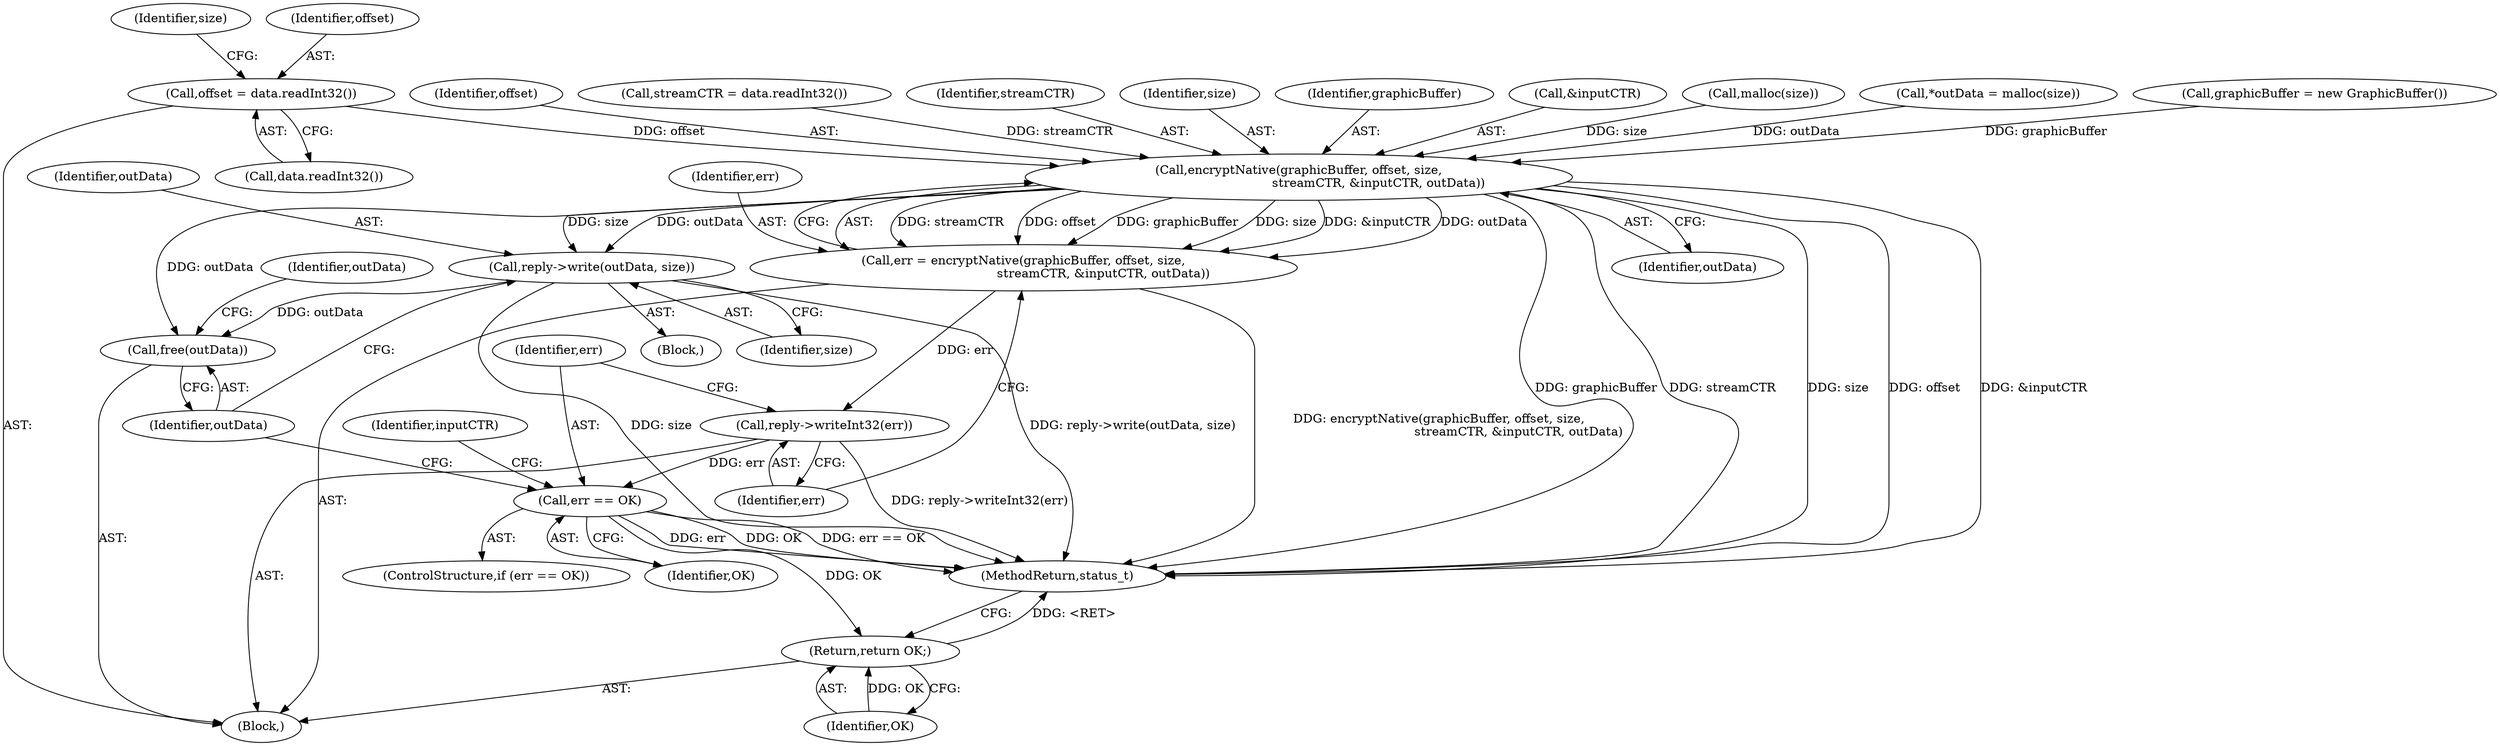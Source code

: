 digraph "0_Android_c82e31a7039a03dca7b37c65b7890ba5c1e18ced@API" {
"1000266" [label="(Call,offset = data.readInt32())"];
"1000286" [label="(Call,encryptNative(graphicBuffer, offset, size,\n                                         streamCTR, &inputCTR, outData))"];
"1000284" [label="(Call,err = encryptNative(graphicBuffer, offset, size,\n                                         streamCTR, &inputCTR, outData))"];
"1000294" [label="(Call,reply->writeInt32(err))"];
"1000297" [label="(Call,err == OK)"];
"1000311" [label="(Return,return OK;)"];
"1000303" [label="(Call,reply->write(outData, size))"];
"1000306" [label="(Call,free(outData))"];
"1000288" [label="(Identifier,offset)"];
"1000271" [label="(Identifier,size)"];
"1000298" [label="(Identifier,err)"];
"1000266" [label="(Call,offset = data.readInt32())"];
"1000286" [label="(Call,encryptNative(graphicBuffer, offset, size,\n                                         streamCTR, &inputCTR, outData))"];
"1000268" [label="(Call,data.readInt32())"];
"1000303" [label="(Call,reply->write(outData, size))"];
"1000274" [label="(Call,streamCTR = data.readInt32())"];
"1000285" [label="(Identifier,err)"];
"1000312" [label="(Identifier,OK)"];
"1000304" [label="(Identifier,outData)"];
"1000290" [label="(Identifier,streamCTR)"];
"1000252" [label="(Block,)"];
"1000309" [label="(Identifier,outData)"];
"1000311" [label="(Return,return OK;)"];
"1000289" [label="(Identifier,size)"];
"1000306" [label="(Call,free(outData))"];
"1000297" [label="(Call,err == OK)"];
"1000296" [label="(ControlStructure,if (err == OK))"];
"1000307" [label="(Identifier,outData)"];
"1000295" [label="(Identifier,err)"];
"1000305" [label="(Identifier,size)"];
"1000287" [label="(Identifier,graphicBuffer)"];
"1000302" [label="(Identifier,inputCTR)"];
"1000293" [label="(Identifier,outData)"];
"1000291" [label="(Call,&inputCTR)"];
"1000280" [label="(Call,malloc(size))"];
"1000267" [label="(Identifier,offset)"];
"1000299" [label="(Identifier,OK)"];
"1000300" [label="(Block,)"];
"1000294" [label="(Call,reply->writeInt32(err))"];
"1000284" [label="(Call,err = encryptNative(graphicBuffer, offset, size,\n                                         streamCTR, &inputCTR, outData))"];
"1000401" [label="(MethodReturn,status_t)"];
"1000278" [label="(Call,*outData = malloc(size))"];
"1000258" [label="(Call,graphicBuffer = new GraphicBuffer())"];
"1000266" -> "1000252"  [label="AST: "];
"1000266" -> "1000268"  [label="CFG: "];
"1000267" -> "1000266"  [label="AST: "];
"1000268" -> "1000266"  [label="AST: "];
"1000271" -> "1000266"  [label="CFG: "];
"1000266" -> "1000286"  [label="DDG: offset"];
"1000286" -> "1000284"  [label="AST: "];
"1000286" -> "1000293"  [label="CFG: "];
"1000287" -> "1000286"  [label="AST: "];
"1000288" -> "1000286"  [label="AST: "];
"1000289" -> "1000286"  [label="AST: "];
"1000290" -> "1000286"  [label="AST: "];
"1000291" -> "1000286"  [label="AST: "];
"1000293" -> "1000286"  [label="AST: "];
"1000284" -> "1000286"  [label="CFG: "];
"1000286" -> "1000401"  [label="DDG: &inputCTR"];
"1000286" -> "1000401"  [label="DDG: streamCTR"];
"1000286" -> "1000401"  [label="DDG: graphicBuffer"];
"1000286" -> "1000401"  [label="DDG: size"];
"1000286" -> "1000401"  [label="DDG: offset"];
"1000286" -> "1000284"  [label="DDG: streamCTR"];
"1000286" -> "1000284"  [label="DDG: offset"];
"1000286" -> "1000284"  [label="DDG: graphicBuffer"];
"1000286" -> "1000284"  [label="DDG: size"];
"1000286" -> "1000284"  [label="DDG: &inputCTR"];
"1000286" -> "1000284"  [label="DDG: outData"];
"1000258" -> "1000286"  [label="DDG: graphicBuffer"];
"1000280" -> "1000286"  [label="DDG: size"];
"1000274" -> "1000286"  [label="DDG: streamCTR"];
"1000278" -> "1000286"  [label="DDG: outData"];
"1000286" -> "1000303"  [label="DDG: outData"];
"1000286" -> "1000303"  [label="DDG: size"];
"1000286" -> "1000306"  [label="DDG: outData"];
"1000284" -> "1000252"  [label="AST: "];
"1000285" -> "1000284"  [label="AST: "];
"1000295" -> "1000284"  [label="CFG: "];
"1000284" -> "1000401"  [label="DDG: encryptNative(graphicBuffer, offset, size,\n                                         streamCTR, &inputCTR, outData)"];
"1000284" -> "1000294"  [label="DDG: err"];
"1000294" -> "1000252"  [label="AST: "];
"1000294" -> "1000295"  [label="CFG: "];
"1000295" -> "1000294"  [label="AST: "];
"1000298" -> "1000294"  [label="CFG: "];
"1000294" -> "1000401"  [label="DDG: reply->writeInt32(err)"];
"1000294" -> "1000297"  [label="DDG: err"];
"1000297" -> "1000296"  [label="AST: "];
"1000297" -> "1000299"  [label="CFG: "];
"1000298" -> "1000297"  [label="AST: "];
"1000299" -> "1000297"  [label="AST: "];
"1000302" -> "1000297"  [label="CFG: "];
"1000307" -> "1000297"  [label="CFG: "];
"1000297" -> "1000401"  [label="DDG: err"];
"1000297" -> "1000401"  [label="DDG: OK"];
"1000297" -> "1000401"  [label="DDG: err == OK"];
"1000297" -> "1000311"  [label="DDG: OK"];
"1000311" -> "1000252"  [label="AST: "];
"1000311" -> "1000312"  [label="CFG: "];
"1000312" -> "1000311"  [label="AST: "];
"1000401" -> "1000311"  [label="CFG: "];
"1000311" -> "1000401"  [label="DDG: <RET>"];
"1000312" -> "1000311"  [label="DDG: OK"];
"1000303" -> "1000300"  [label="AST: "];
"1000303" -> "1000305"  [label="CFG: "];
"1000304" -> "1000303"  [label="AST: "];
"1000305" -> "1000303"  [label="AST: "];
"1000307" -> "1000303"  [label="CFG: "];
"1000303" -> "1000401"  [label="DDG: reply->write(outData, size)"];
"1000303" -> "1000401"  [label="DDG: size"];
"1000303" -> "1000306"  [label="DDG: outData"];
"1000306" -> "1000252"  [label="AST: "];
"1000306" -> "1000307"  [label="CFG: "];
"1000307" -> "1000306"  [label="AST: "];
"1000309" -> "1000306"  [label="CFG: "];
}
